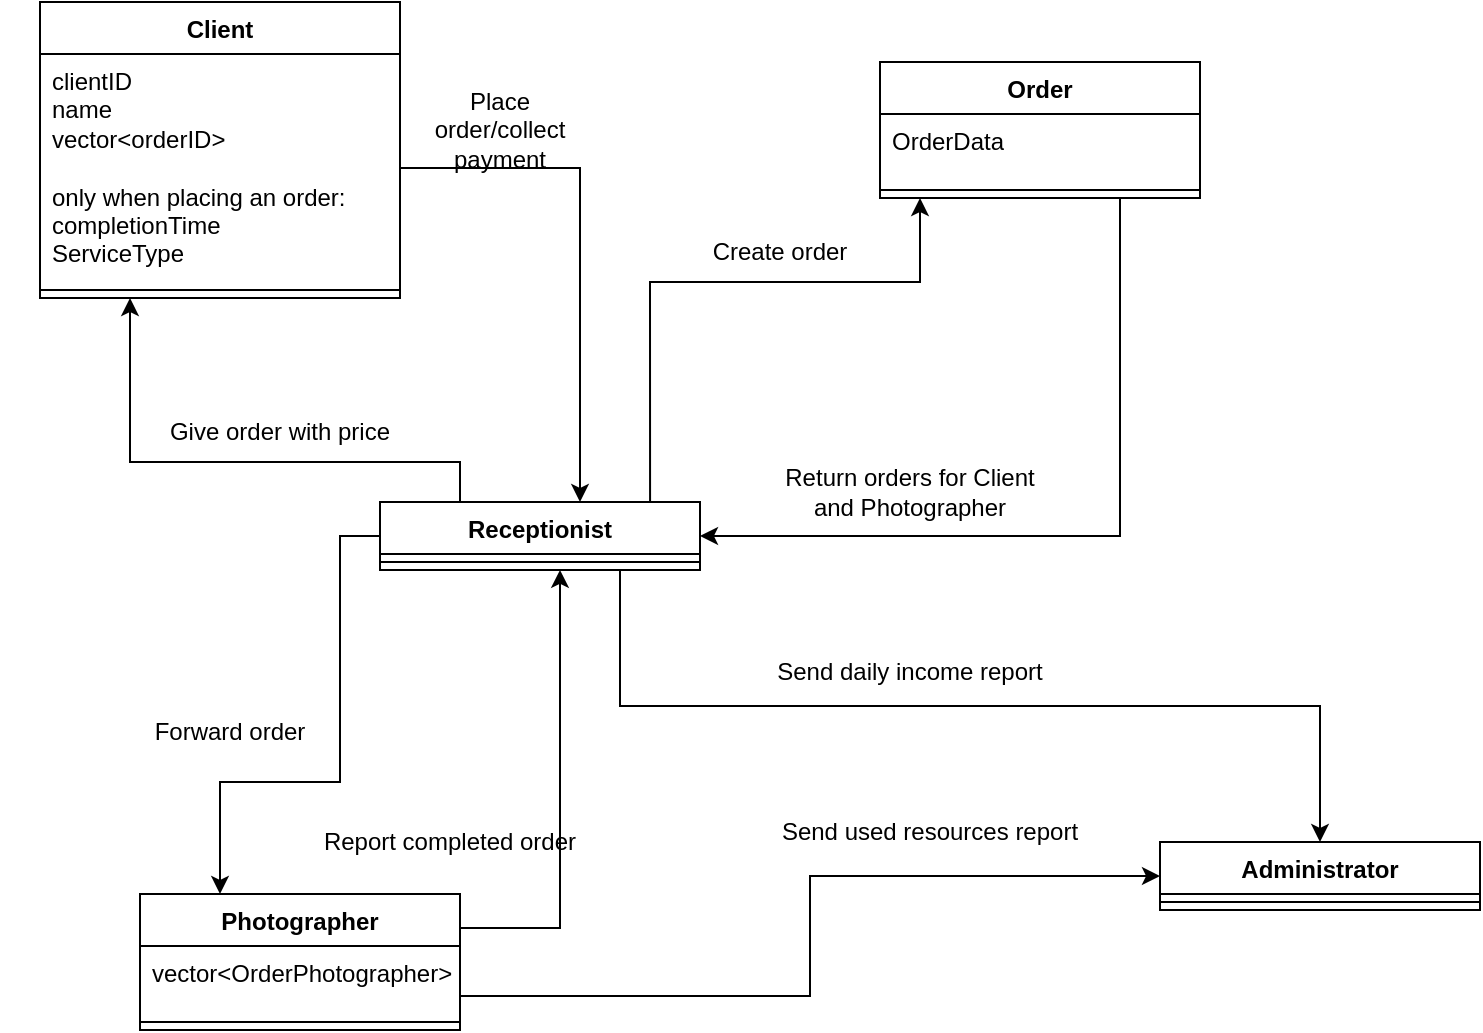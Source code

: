 <mxfile version="28.2.4">
  <diagram name="Page-1" id="At5ZbgD8nu1vzKOYgQm3">
    <mxGraphModel dx="1959" dy="1011" grid="1" gridSize="10" guides="1" tooltips="1" connect="1" arrows="1" fold="1" page="1" pageScale="1" pageWidth="850" pageHeight="1100" math="0" shadow="0">
      <root>
        <mxCell id="0" />
        <mxCell id="1" parent="0" />
        <mxCell id="M3tCwTuir3CWKcTllsGL-5" value="Client" style="swimlane;fontStyle=1;align=center;verticalAlign=top;childLayout=stackLayout;horizontal=1;startSize=26;horizontalStack=0;resizeParent=1;resizeParentMax=0;resizeLast=0;collapsible=1;marginBottom=0;whiteSpace=wrap;html=1;" vertex="1" parent="1">
          <mxGeometry x="60" y="70" width="180" height="148" as="geometry">
            <mxRectangle x="20" y="180" width="80" height="30" as="alternateBounds" />
          </mxGeometry>
        </mxCell>
        <mxCell id="M3tCwTuir3CWKcTllsGL-6" value="&lt;div&gt;clientID&lt;/div&gt;&lt;div&gt;name&lt;/div&gt;&lt;div&gt;vector&amp;lt;orderID&amp;gt;&lt;/div&gt;&lt;div&gt;&lt;br&gt;&lt;/div&gt;&lt;div&gt;only when placing an order:&lt;/div&gt;&lt;div&gt;completionTime&lt;/div&gt;&lt;div&gt;ServiceType&lt;/div&gt;&lt;div&gt;&lt;br&gt;&lt;/div&gt;" style="text;strokeColor=none;fillColor=none;align=left;verticalAlign=top;spacingLeft=4;spacingRight=4;overflow=hidden;rotatable=0;points=[[0,0.5],[1,0.5]];portConstraint=eastwest;whiteSpace=wrap;html=1;" vertex="1" parent="M3tCwTuir3CWKcTllsGL-5">
          <mxGeometry y="26" width="180" height="114" as="geometry" />
        </mxCell>
        <mxCell id="M3tCwTuir3CWKcTllsGL-7" value="" style="line;strokeWidth=1;fillColor=none;align=left;verticalAlign=middle;spacingTop=-1;spacingLeft=3;spacingRight=3;rotatable=0;labelPosition=right;points=[];portConstraint=eastwest;strokeColor=inherit;" vertex="1" parent="M3tCwTuir3CWKcTllsGL-5">
          <mxGeometry y="140" width="180" height="8" as="geometry" />
        </mxCell>
        <mxCell id="M3tCwTuir3CWKcTllsGL-24" style="edgeStyle=orthogonalEdgeStyle;rounded=0;orthogonalLoop=1;jettySize=auto;html=1;exitX=0.75;exitY=1;exitDx=0;exitDy=0;entryX=1;entryY=0.5;entryDx=0;entryDy=0;" edge="1" parent="1" source="M3tCwTuir3CWKcTllsGL-9" target="M3tCwTuir3CWKcTllsGL-12">
          <mxGeometry relative="1" as="geometry" />
        </mxCell>
        <mxCell id="M3tCwTuir3CWKcTllsGL-9" value="Order" style="swimlane;fontStyle=1;align=center;verticalAlign=top;childLayout=stackLayout;horizontal=1;startSize=26;horizontalStack=0;resizeParent=1;resizeParentMax=0;resizeLast=0;collapsible=1;marginBottom=0;whiteSpace=wrap;html=1;" vertex="1" parent="1">
          <mxGeometry x="480" y="100" width="160" height="68" as="geometry">
            <mxRectangle x="20" y="180" width="80" height="30" as="alternateBounds" />
          </mxGeometry>
        </mxCell>
        <mxCell id="M3tCwTuir3CWKcTllsGL-10" value="&lt;div&gt;OrderData&lt;/div&gt;&lt;div&gt;&lt;br&gt;&lt;/div&gt;" style="text;strokeColor=none;fillColor=none;align=left;verticalAlign=top;spacingLeft=4;spacingRight=4;overflow=hidden;rotatable=0;points=[[0,0.5],[1,0.5]];portConstraint=eastwest;whiteSpace=wrap;html=1;" vertex="1" parent="M3tCwTuir3CWKcTllsGL-9">
          <mxGeometry y="26" width="160" height="34" as="geometry" />
        </mxCell>
        <mxCell id="M3tCwTuir3CWKcTllsGL-11" value="" style="line;strokeWidth=1;fillColor=none;align=left;verticalAlign=middle;spacingTop=-1;spacingLeft=3;spacingRight=3;rotatable=0;labelPosition=right;points=[];portConstraint=eastwest;strokeColor=inherit;" vertex="1" parent="M3tCwTuir3CWKcTllsGL-9">
          <mxGeometry y="60" width="160" height="8" as="geometry" />
        </mxCell>
        <mxCell id="M3tCwTuir3CWKcTllsGL-21" style="edgeStyle=orthogonalEdgeStyle;rounded=0;orthogonalLoop=1;jettySize=auto;html=1;exitX=0.25;exitY=0;exitDx=0;exitDy=0;entryX=0.25;entryY=1;entryDx=0;entryDy=0;" edge="1" parent="1" source="M3tCwTuir3CWKcTllsGL-12" target="M3tCwTuir3CWKcTllsGL-5">
          <mxGeometry relative="1" as="geometry">
            <Array as="points">
              <mxPoint x="270" y="300" />
              <mxPoint x="105" y="300" />
            </Array>
          </mxGeometry>
        </mxCell>
        <mxCell id="M3tCwTuir3CWKcTllsGL-23" style="edgeStyle=orthogonalEdgeStyle;rounded=0;orthogonalLoop=1;jettySize=auto;html=1;exitX=0.844;exitY=-0.002;exitDx=0;exitDy=0;exitPerimeter=0;" edge="1" parent="1" source="M3tCwTuir3CWKcTllsGL-12">
          <mxGeometry relative="1" as="geometry">
            <mxPoint x="500" y="168" as="targetPoint" />
            <Array as="points">
              <mxPoint x="365" y="210" />
              <mxPoint x="500" y="210" />
              <mxPoint x="500" y="168" />
            </Array>
          </mxGeometry>
        </mxCell>
        <mxCell id="M3tCwTuir3CWKcTllsGL-25" style="edgeStyle=orthogonalEdgeStyle;rounded=0;orthogonalLoop=1;jettySize=auto;html=1;entryX=0.25;entryY=0;entryDx=0;entryDy=0;exitX=0;exitY=0.5;exitDx=0;exitDy=0;" edge="1" parent="1" source="M3tCwTuir3CWKcTllsGL-12" target="M3tCwTuir3CWKcTllsGL-15">
          <mxGeometry relative="1" as="geometry">
            <mxPoint x="270" y="370" as="sourcePoint" />
            <Array as="points">
              <mxPoint x="210" y="337" />
              <mxPoint x="210" y="460" />
              <mxPoint x="150" y="460" />
            </Array>
          </mxGeometry>
        </mxCell>
        <mxCell id="M3tCwTuir3CWKcTllsGL-30" style="edgeStyle=orthogonalEdgeStyle;rounded=0;orthogonalLoop=1;jettySize=auto;html=1;exitX=0.75;exitY=1;exitDx=0;exitDy=0;entryX=0.5;entryY=0;entryDx=0;entryDy=0;" edge="1" parent="1" source="M3tCwTuir3CWKcTllsGL-12" target="M3tCwTuir3CWKcTllsGL-18">
          <mxGeometry relative="1" as="geometry" />
        </mxCell>
        <mxCell id="M3tCwTuir3CWKcTllsGL-12" value="Receptionist" style="swimlane;fontStyle=1;align=center;verticalAlign=top;childLayout=stackLayout;horizontal=1;startSize=26;horizontalStack=0;resizeParent=1;resizeParentMax=0;resizeLast=0;collapsible=1;marginBottom=0;whiteSpace=wrap;html=1;" vertex="1" parent="1">
          <mxGeometry x="230" y="320" width="160" height="34" as="geometry">
            <mxRectangle x="425" y="180" width="80" height="30" as="alternateBounds" />
          </mxGeometry>
        </mxCell>
        <mxCell id="M3tCwTuir3CWKcTllsGL-14" value="" style="line;strokeWidth=1;fillColor=none;align=left;verticalAlign=middle;spacingTop=-1;spacingLeft=3;spacingRight=3;rotatable=0;labelPosition=right;points=[];portConstraint=eastwest;strokeColor=inherit;" vertex="1" parent="M3tCwTuir3CWKcTllsGL-12">
          <mxGeometry y="26" width="160" height="8" as="geometry" />
        </mxCell>
        <mxCell id="M3tCwTuir3CWKcTllsGL-26" style="edgeStyle=orthogonalEdgeStyle;rounded=0;orthogonalLoop=1;jettySize=auto;html=1;exitX=1;exitY=0.25;exitDx=0;exitDy=0;entryX=0.5;entryY=1;entryDx=0;entryDy=0;" edge="1" parent="1" source="M3tCwTuir3CWKcTllsGL-15">
          <mxGeometry relative="1" as="geometry">
            <mxPoint x="370.0" y="489.94" as="sourcePoint" />
            <mxPoint x="320" y="353.94" as="targetPoint" />
            <Array as="points">
              <mxPoint x="320" y="533" />
            </Array>
          </mxGeometry>
        </mxCell>
        <mxCell id="M3tCwTuir3CWKcTllsGL-28" style="edgeStyle=orthogonalEdgeStyle;rounded=0;orthogonalLoop=1;jettySize=auto;html=1;exitX=1;exitY=0.75;exitDx=0;exitDy=0;entryX=0;entryY=0.5;entryDx=0;entryDy=0;" edge="1" parent="1" source="M3tCwTuir3CWKcTllsGL-15" target="M3tCwTuir3CWKcTllsGL-18">
          <mxGeometry relative="1" as="geometry" />
        </mxCell>
        <mxCell id="M3tCwTuir3CWKcTllsGL-15" value="Photographer" style="swimlane;fontStyle=1;align=center;verticalAlign=top;childLayout=stackLayout;horizontal=1;startSize=26;horizontalStack=0;resizeParent=1;resizeParentMax=0;resizeLast=0;collapsible=1;marginBottom=0;whiteSpace=wrap;html=1;" vertex="1" parent="1">
          <mxGeometry x="110" y="516" width="160" height="68" as="geometry">
            <mxRectangle x="120" y="291" width="80" height="30" as="alternateBounds" />
          </mxGeometry>
        </mxCell>
        <mxCell id="M3tCwTuir3CWKcTllsGL-16" value="&lt;div&gt;vector&amp;lt;OrderPhotographer&amp;gt;&lt;/div&gt;" style="text;strokeColor=none;fillColor=none;align=left;verticalAlign=top;spacingLeft=4;spacingRight=4;overflow=hidden;rotatable=0;points=[[0,0.5],[1,0.5]];portConstraint=eastwest;whiteSpace=wrap;html=1;" vertex="1" parent="M3tCwTuir3CWKcTllsGL-15">
          <mxGeometry y="26" width="160" height="34" as="geometry" />
        </mxCell>
        <mxCell id="M3tCwTuir3CWKcTllsGL-17" value="" style="line;strokeWidth=1;fillColor=none;align=left;verticalAlign=middle;spacingTop=-1;spacingLeft=3;spacingRight=3;rotatable=0;labelPosition=right;points=[];portConstraint=eastwest;strokeColor=inherit;" vertex="1" parent="M3tCwTuir3CWKcTllsGL-15">
          <mxGeometry y="60" width="160" height="8" as="geometry" />
        </mxCell>
        <mxCell id="M3tCwTuir3CWKcTllsGL-18" value="Administrator" style="swimlane;fontStyle=1;align=center;verticalAlign=top;childLayout=stackLayout;horizontal=1;startSize=26;horizontalStack=0;resizeParent=1;resizeParentMax=0;resizeLast=0;collapsible=1;marginBottom=0;whiteSpace=wrap;html=1;" vertex="1" parent="1">
          <mxGeometry x="620" y="490" width="160" height="34" as="geometry">
            <mxRectangle x="440" y="530" width="80" height="30" as="alternateBounds" />
          </mxGeometry>
        </mxCell>
        <mxCell id="M3tCwTuir3CWKcTllsGL-20" value="" style="line;strokeWidth=1;fillColor=none;align=left;verticalAlign=middle;spacingTop=-1;spacingLeft=3;spacingRight=3;rotatable=0;labelPosition=right;points=[];portConstraint=eastwest;strokeColor=inherit;" vertex="1" parent="M3tCwTuir3CWKcTllsGL-18">
          <mxGeometry y="26" width="160" height="8" as="geometry" />
        </mxCell>
        <mxCell id="M3tCwTuir3CWKcTllsGL-22" style="edgeStyle=orthogonalEdgeStyle;rounded=0;orthogonalLoop=1;jettySize=auto;html=1;exitX=1;exitY=0.5;exitDx=0;exitDy=0;" edge="1" parent="1" source="M3tCwTuir3CWKcTllsGL-6">
          <mxGeometry relative="1" as="geometry">
            <mxPoint x="330" y="320" as="targetPoint" />
            <Array as="points">
              <mxPoint x="330" y="153" />
              <mxPoint x="330" y="320" />
            </Array>
          </mxGeometry>
        </mxCell>
        <mxCell id="M3tCwTuir3CWKcTllsGL-42" value="Give order with price" style="text;html=1;align=center;verticalAlign=middle;whiteSpace=wrap;rounded=0;" vertex="1" parent="1">
          <mxGeometry x="110" y="270" width="140" height="30" as="geometry" />
        </mxCell>
        <mxCell id="M3tCwTuir3CWKcTllsGL-43" value="Place order/collect payment" style="text;html=1;align=center;verticalAlign=middle;whiteSpace=wrap;rounded=0;" vertex="1" parent="1">
          <mxGeometry x="240" y="119" width="100" height="30" as="geometry" />
        </mxCell>
        <mxCell id="M3tCwTuir3CWKcTllsGL-44" value="Return orders for Client and Photographer" style="text;html=1;align=center;verticalAlign=middle;whiteSpace=wrap;rounded=0;" vertex="1" parent="1">
          <mxGeometry x="425" y="300" width="140" height="30" as="geometry" />
        </mxCell>
        <mxCell id="M3tCwTuir3CWKcTllsGL-45" value="Create order" style="text;html=1;align=center;verticalAlign=middle;whiteSpace=wrap;rounded=0;" vertex="1" parent="1">
          <mxGeometry x="360" y="180" width="140" height="30" as="geometry" />
        </mxCell>
        <mxCell id="M3tCwTuir3CWKcTllsGL-47" value="Send daily income report" style="text;html=1;align=center;verticalAlign=middle;whiteSpace=wrap;rounded=0;" vertex="1" parent="1">
          <mxGeometry x="380" y="390" width="230" height="30" as="geometry" />
        </mxCell>
        <mxCell id="M3tCwTuir3CWKcTllsGL-48" value="Send used resources report" style="text;html=1;align=center;verticalAlign=middle;whiteSpace=wrap;rounded=0;" vertex="1" parent="1">
          <mxGeometry x="390" y="470" width="230" height="30" as="geometry" />
        </mxCell>
        <mxCell id="M3tCwTuir3CWKcTllsGL-49" value="Forward order" style="text;html=1;align=center;verticalAlign=middle;whiteSpace=wrap;rounded=0;" vertex="1" parent="1">
          <mxGeometry x="40" y="420" width="230" height="30" as="geometry" />
        </mxCell>
        <mxCell id="M3tCwTuir3CWKcTllsGL-51" value="Report completed order" style="text;html=1;align=center;verticalAlign=middle;whiteSpace=wrap;rounded=0;" vertex="1" parent="1">
          <mxGeometry x="200" y="470" width="130" height="40" as="geometry" />
        </mxCell>
      </root>
    </mxGraphModel>
  </diagram>
</mxfile>

